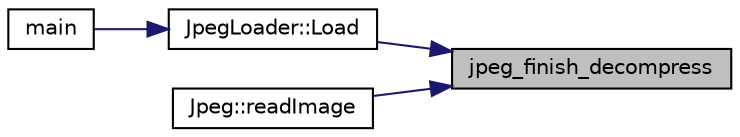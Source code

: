 digraph "jpeg_finish_decompress"
{
 // LATEX_PDF_SIZE
  bgcolor="transparent";
  edge [fontname="Helvetica",fontsize="10",labelfontname="Helvetica",labelfontsize="10"];
  node [fontname="Helvetica",fontsize="10",shape=record];
  rankdir="RL";
  Node79 [label="jpeg_finish_decompress",height=0.2,width=0.4,color="black", fillcolor="grey75", style="filled", fontcolor="black",tooltip=" "];
  Node79 -> Node80 [dir="back",color="midnightblue",fontsize="10",style="solid"];
  Node80 [label="JpegLoader::Load",height=0.2,width=0.4,color="black",URL="$classJpegLoader.html#a094609a59107dfbd1cca84fa2467c926",tooltip=" "];
  Node80 -> Node81 [dir="back",color="midnightblue",fontsize="10",style="solid"];
  Node81 [label="main",height=0.2,width=0.4,color="black",URL="$misc_2Libjpeg_2main_8cpp.html#a0ddf1224851353fc92bfbff6f499fa97",tooltip=" "];
  Node79 -> Node82 [dir="back",color="midnightblue",fontsize="10",style="solid"];
  Node82 [label="Jpeg::readImage",height=0.2,width=0.4,color="black",URL="$classJpeg.html#a80db9e22efc544e32145b6743b2b407c",tooltip=" "];
}
